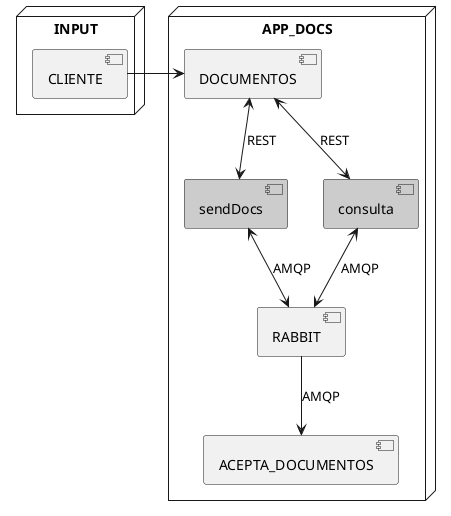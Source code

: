 @startuml arquitectura

node APP_DOCS{
[DOCUMENTOS]
[ACEPTA_DOCUMENTOS]
[RABBIT]

component sendDocs #ccc
[consulta]  #ccc
}
node INPUT{
[CLIENTE]
}

CLIENTE -> DOCUMENTOS


DOCUMENTOS<-->sendDocs:REST

DOCUMENTOS<-->consulta:REST
sendDocs<-->RABBIT:AMQP
consulta<-->RABBIT:AMQP

RABBIT --> ACEPTA_DOCUMENTOS:AMQP


@enduml